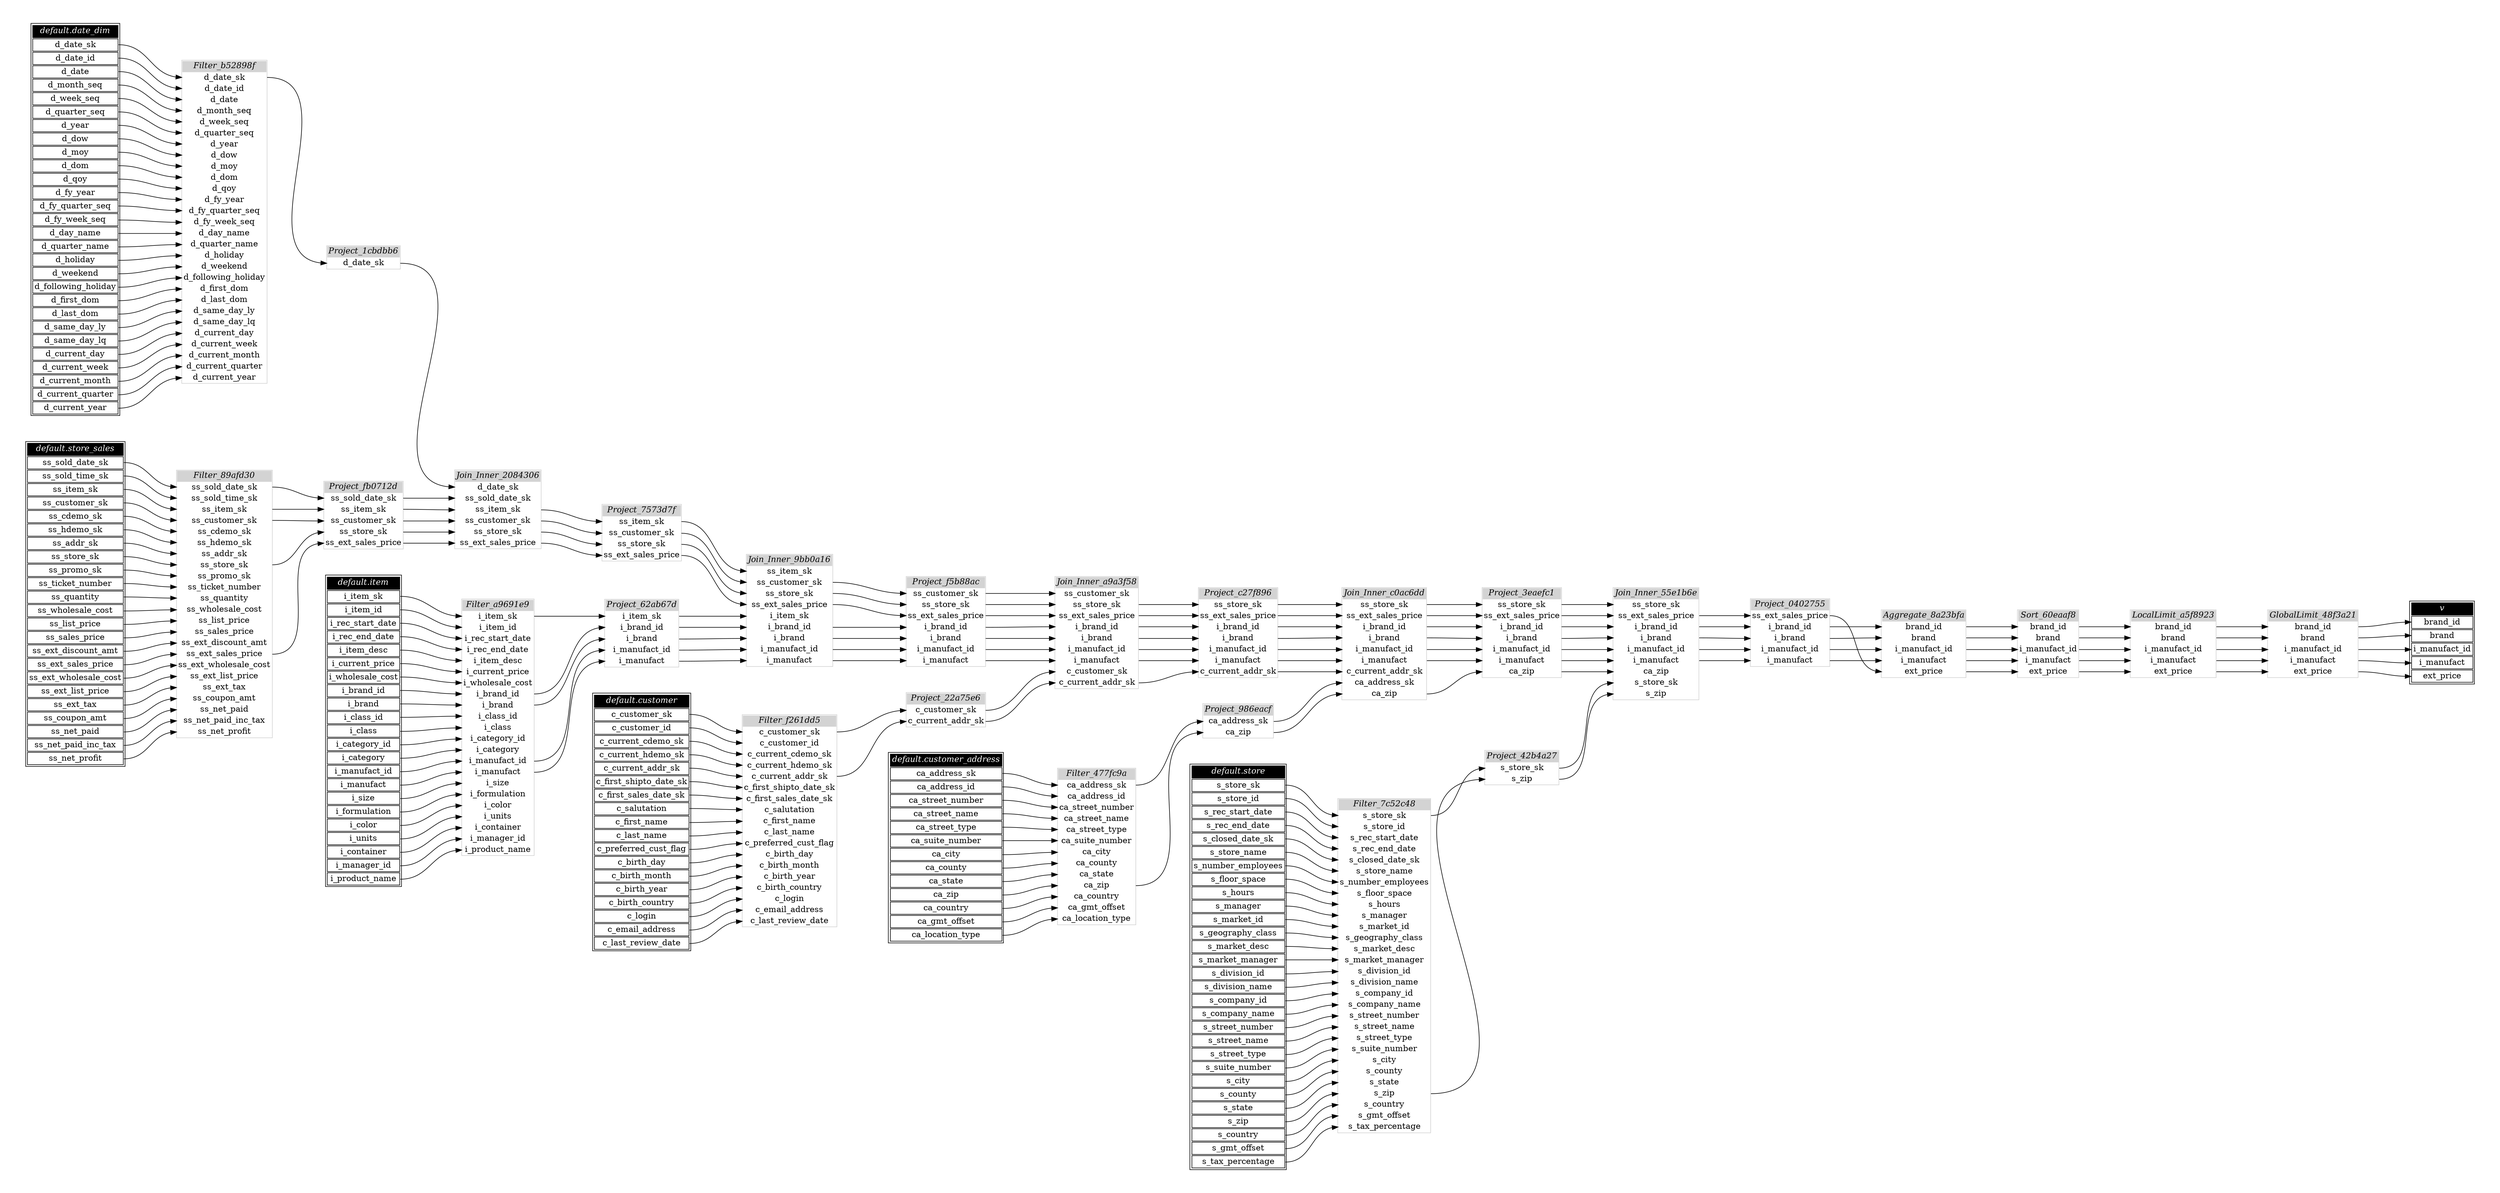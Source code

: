 // Automatically generated by TPCDSFlowTestSuite


digraph {
  graph [pad="0.5" nodesep="0.5" ranksep="1" fontname="Helvetica" rankdir=LR];
  node [shape=plaintext]

  
"Aggregate_8a23bfa" [label=<
<table color="lightgray" border="1" cellborder="0" cellspacing="0">
  <tr><td bgcolor="lightgray" port="nodeName"><i>Aggregate_8a23bfa</i></td></tr>
  <tr><td port="0">brand_id</td></tr>
<tr><td port="1">brand</td></tr>
<tr><td port="2">i_manufact_id</td></tr>
<tr><td port="3">i_manufact</td></tr>
<tr><td port="4">ext_price</td></tr>
</table>>];
     

"Filter_477fc9a" [label=<
<table color="lightgray" border="1" cellborder="0" cellspacing="0">
  <tr><td bgcolor="lightgray" port="nodeName"><i>Filter_477fc9a</i></td></tr>
  <tr><td port="0">ca_address_sk</td></tr>
<tr><td port="1">ca_address_id</td></tr>
<tr><td port="2">ca_street_number</td></tr>
<tr><td port="3">ca_street_name</td></tr>
<tr><td port="4">ca_street_type</td></tr>
<tr><td port="5">ca_suite_number</td></tr>
<tr><td port="6">ca_city</td></tr>
<tr><td port="7">ca_county</td></tr>
<tr><td port="8">ca_state</td></tr>
<tr><td port="9">ca_zip</td></tr>
<tr><td port="10">ca_country</td></tr>
<tr><td port="11">ca_gmt_offset</td></tr>
<tr><td port="12">ca_location_type</td></tr>
</table>>];
     

"Filter_7c52c48" [label=<
<table color="lightgray" border="1" cellborder="0" cellspacing="0">
  <tr><td bgcolor="lightgray" port="nodeName"><i>Filter_7c52c48</i></td></tr>
  <tr><td port="0">s_store_sk</td></tr>
<tr><td port="1">s_store_id</td></tr>
<tr><td port="2">s_rec_start_date</td></tr>
<tr><td port="3">s_rec_end_date</td></tr>
<tr><td port="4">s_closed_date_sk</td></tr>
<tr><td port="5">s_store_name</td></tr>
<tr><td port="6">s_number_employees</td></tr>
<tr><td port="7">s_floor_space</td></tr>
<tr><td port="8">s_hours</td></tr>
<tr><td port="9">s_manager</td></tr>
<tr><td port="10">s_market_id</td></tr>
<tr><td port="11">s_geography_class</td></tr>
<tr><td port="12">s_market_desc</td></tr>
<tr><td port="13">s_market_manager</td></tr>
<tr><td port="14">s_division_id</td></tr>
<tr><td port="15">s_division_name</td></tr>
<tr><td port="16">s_company_id</td></tr>
<tr><td port="17">s_company_name</td></tr>
<tr><td port="18">s_street_number</td></tr>
<tr><td port="19">s_street_name</td></tr>
<tr><td port="20">s_street_type</td></tr>
<tr><td port="21">s_suite_number</td></tr>
<tr><td port="22">s_city</td></tr>
<tr><td port="23">s_county</td></tr>
<tr><td port="24">s_state</td></tr>
<tr><td port="25">s_zip</td></tr>
<tr><td port="26">s_country</td></tr>
<tr><td port="27">s_gmt_offset</td></tr>
<tr><td port="28">s_tax_percentage</td></tr>
</table>>];
     

"Filter_89afd30" [label=<
<table color="lightgray" border="1" cellborder="0" cellspacing="0">
  <tr><td bgcolor="lightgray" port="nodeName"><i>Filter_89afd30</i></td></tr>
  <tr><td port="0">ss_sold_date_sk</td></tr>
<tr><td port="1">ss_sold_time_sk</td></tr>
<tr><td port="2">ss_item_sk</td></tr>
<tr><td port="3">ss_customer_sk</td></tr>
<tr><td port="4">ss_cdemo_sk</td></tr>
<tr><td port="5">ss_hdemo_sk</td></tr>
<tr><td port="6">ss_addr_sk</td></tr>
<tr><td port="7">ss_store_sk</td></tr>
<tr><td port="8">ss_promo_sk</td></tr>
<tr><td port="9">ss_ticket_number</td></tr>
<tr><td port="10">ss_quantity</td></tr>
<tr><td port="11">ss_wholesale_cost</td></tr>
<tr><td port="12">ss_list_price</td></tr>
<tr><td port="13">ss_sales_price</td></tr>
<tr><td port="14">ss_ext_discount_amt</td></tr>
<tr><td port="15">ss_ext_sales_price</td></tr>
<tr><td port="16">ss_ext_wholesale_cost</td></tr>
<tr><td port="17">ss_ext_list_price</td></tr>
<tr><td port="18">ss_ext_tax</td></tr>
<tr><td port="19">ss_coupon_amt</td></tr>
<tr><td port="20">ss_net_paid</td></tr>
<tr><td port="21">ss_net_paid_inc_tax</td></tr>
<tr><td port="22">ss_net_profit</td></tr>
</table>>];
     

"Filter_a9691e9" [label=<
<table color="lightgray" border="1" cellborder="0" cellspacing="0">
  <tr><td bgcolor="lightgray" port="nodeName"><i>Filter_a9691e9</i></td></tr>
  <tr><td port="0">i_item_sk</td></tr>
<tr><td port="1">i_item_id</td></tr>
<tr><td port="2">i_rec_start_date</td></tr>
<tr><td port="3">i_rec_end_date</td></tr>
<tr><td port="4">i_item_desc</td></tr>
<tr><td port="5">i_current_price</td></tr>
<tr><td port="6">i_wholesale_cost</td></tr>
<tr><td port="7">i_brand_id</td></tr>
<tr><td port="8">i_brand</td></tr>
<tr><td port="9">i_class_id</td></tr>
<tr><td port="10">i_class</td></tr>
<tr><td port="11">i_category_id</td></tr>
<tr><td port="12">i_category</td></tr>
<tr><td port="13">i_manufact_id</td></tr>
<tr><td port="14">i_manufact</td></tr>
<tr><td port="15">i_size</td></tr>
<tr><td port="16">i_formulation</td></tr>
<tr><td port="17">i_color</td></tr>
<tr><td port="18">i_units</td></tr>
<tr><td port="19">i_container</td></tr>
<tr><td port="20">i_manager_id</td></tr>
<tr><td port="21">i_product_name</td></tr>
</table>>];
     

"Filter_b52898f" [label=<
<table color="lightgray" border="1" cellborder="0" cellspacing="0">
  <tr><td bgcolor="lightgray" port="nodeName"><i>Filter_b52898f</i></td></tr>
  <tr><td port="0">d_date_sk</td></tr>
<tr><td port="1">d_date_id</td></tr>
<tr><td port="2">d_date</td></tr>
<tr><td port="3">d_month_seq</td></tr>
<tr><td port="4">d_week_seq</td></tr>
<tr><td port="5">d_quarter_seq</td></tr>
<tr><td port="6">d_year</td></tr>
<tr><td port="7">d_dow</td></tr>
<tr><td port="8">d_moy</td></tr>
<tr><td port="9">d_dom</td></tr>
<tr><td port="10">d_qoy</td></tr>
<tr><td port="11">d_fy_year</td></tr>
<tr><td port="12">d_fy_quarter_seq</td></tr>
<tr><td port="13">d_fy_week_seq</td></tr>
<tr><td port="14">d_day_name</td></tr>
<tr><td port="15">d_quarter_name</td></tr>
<tr><td port="16">d_holiday</td></tr>
<tr><td port="17">d_weekend</td></tr>
<tr><td port="18">d_following_holiday</td></tr>
<tr><td port="19">d_first_dom</td></tr>
<tr><td port="20">d_last_dom</td></tr>
<tr><td port="21">d_same_day_ly</td></tr>
<tr><td port="22">d_same_day_lq</td></tr>
<tr><td port="23">d_current_day</td></tr>
<tr><td port="24">d_current_week</td></tr>
<tr><td port="25">d_current_month</td></tr>
<tr><td port="26">d_current_quarter</td></tr>
<tr><td port="27">d_current_year</td></tr>
</table>>];
     

"Filter_f261dd5" [label=<
<table color="lightgray" border="1" cellborder="0" cellspacing="0">
  <tr><td bgcolor="lightgray" port="nodeName"><i>Filter_f261dd5</i></td></tr>
  <tr><td port="0">c_customer_sk</td></tr>
<tr><td port="1">c_customer_id</td></tr>
<tr><td port="2">c_current_cdemo_sk</td></tr>
<tr><td port="3">c_current_hdemo_sk</td></tr>
<tr><td port="4">c_current_addr_sk</td></tr>
<tr><td port="5">c_first_shipto_date_sk</td></tr>
<tr><td port="6">c_first_sales_date_sk</td></tr>
<tr><td port="7">c_salutation</td></tr>
<tr><td port="8">c_first_name</td></tr>
<tr><td port="9">c_last_name</td></tr>
<tr><td port="10">c_preferred_cust_flag</td></tr>
<tr><td port="11">c_birth_day</td></tr>
<tr><td port="12">c_birth_month</td></tr>
<tr><td port="13">c_birth_year</td></tr>
<tr><td port="14">c_birth_country</td></tr>
<tr><td port="15">c_login</td></tr>
<tr><td port="16">c_email_address</td></tr>
<tr><td port="17">c_last_review_date</td></tr>
</table>>];
     

"GlobalLimit_48f3a21" [label=<
<table color="lightgray" border="1" cellborder="0" cellspacing="0">
  <tr><td bgcolor="lightgray" port="nodeName"><i>GlobalLimit_48f3a21</i></td></tr>
  <tr><td port="0">brand_id</td></tr>
<tr><td port="1">brand</td></tr>
<tr><td port="2">i_manufact_id</td></tr>
<tr><td port="3">i_manufact</td></tr>
<tr><td port="4">ext_price</td></tr>
</table>>];
     

"Join_Inner_2084306" [label=<
<table color="lightgray" border="1" cellborder="0" cellspacing="0">
  <tr><td bgcolor="lightgray" port="nodeName"><i>Join_Inner_2084306</i></td></tr>
  <tr><td port="0">d_date_sk</td></tr>
<tr><td port="1">ss_sold_date_sk</td></tr>
<tr><td port="2">ss_item_sk</td></tr>
<tr><td port="3">ss_customer_sk</td></tr>
<tr><td port="4">ss_store_sk</td></tr>
<tr><td port="5">ss_ext_sales_price</td></tr>
</table>>];
     

"Join_Inner_55e1b6e" [label=<
<table color="lightgray" border="1" cellborder="0" cellspacing="0">
  <tr><td bgcolor="lightgray" port="nodeName"><i>Join_Inner_55e1b6e</i></td></tr>
  <tr><td port="0">ss_store_sk</td></tr>
<tr><td port="1">ss_ext_sales_price</td></tr>
<tr><td port="2">i_brand_id</td></tr>
<tr><td port="3">i_brand</td></tr>
<tr><td port="4">i_manufact_id</td></tr>
<tr><td port="5">i_manufact</td></tr>
<tr><td port="6">ca_zip</td></tr>
<tr><td port="7">s_store_sk</td></tr>
<tr><td port="8">s_zip</td></tr>
</table>>];
     

"Join_Inner_9bb0a16" [label=<
<table color="lightgray" border="1" cellborder="0" cellspacing="0">
  <tr><td bgcolor="lightgray" port="nodeName"><i>Join_Inner_9bb0a16</i></td></tr>
  <tr><td port="0">ss_item_sk</td></tr>
<tr><td port="1">ss_customer_sk</td></tr>
<tr><td port="2">ss_store_sk</td></tr>
<tr><td port="3">ss_ext_sales_price</td></tr>
<tr><td port="4">i_item_sk</td></tr>
<tr><td port="5">i_brand_id</td></tr>
<tr><td port="6">i_brand</td></tr>
<tr><td port="7">i_manufact_id</td></tr>
<tr><td port="8">i_manufact</td></tr>
</table>>];
     

"Join_Inner_a9a3f58" [label=<
<table color="lightgray" border="1" cellborder="0" cellspacing="0">
  <tr><td bgcolor="lightgray" port="nodeName"><i>Join_Inner_a9a3f58</i></td></tr>
  <tr><td port="0">ss_customer_sk</td></tr>
<tr><td port="1">ss_store_sk</td></tr>
<tr><td port="2">ss_ext_sales_price</td></tr>
<tr><td port="3">i_brand_id</td></tr>
<tr><td port="4">i_brand</td></tr>
<tr><td port="5">i_manufact_id</td></tr>
<tr><td port="6">i_manufact</td></tr>
<tr><td port="7">c_customer_sk</td></tr>
<tr><td port="8">c_current_addr_sk</td></tr>
</table>>];
     

"Join_Inner_c0ac6dd" [label=<
<table color="lightgray" border="1" cellborder="0" cellspacing="0">
  <tr><td bgcolor="lightgray" port="nodeName"><i>Join_Inner_c0ac6dd</i></td></tr>
  <tr><td port="0">ss_store_sk</td></tr>
<tr><td port="1">ss_ext_sales_price</td></tr>
<tr><td port="2">i_brand_id</td></tr>
<tr><td port="3">i_brand</td></tr>
<tr><td port="4">i_manufact_id</td></tr>
<tr><td port="5">i_manufact</td></tr>
<tr><td port="6">c_current_addr_sk</td></tr>
<tr><td port="7">ca_address_sk</td></tr>
<tr><td port="8">ca_zip</td></tr>
</table>>];
     

"LocalLimit_a5f8923" [label=<
<table color="lightgray" border="1" cellborder="0" cellspacing="0">
  <tr><td bgcolor="lightgray" port="nodeName"><i>LocalLimit_a5f8923</i></td></tr>
  <tr><td port="0">brand_id</td></tr>
<tr><td port="1">brand</td></tr>
<tr><td port="2">i_manufact_id</td></tr>
<tr><td port="3">i_manufact</td></tr>
<tr><td port="4">ext_price</td></tr>
</table>>];
     

"Project_0402755" [label=<
<table color="lightgray" border="1" cellborder="0" cellspacing="0">
  <tr><td bgcolor="lightgray" port="nodeName"><i>Project_0402755</i></td></tr>
  <tr><td port="0">ss_ext_sales_price</td></tr>
<tr><td port="1">i_brand_id</td></tr>
<tr><td port="2">i_brand</td></tr>
<tr><td port="3">i_manufact_id</td></tr>
<tr><td port="4">i_manufact</td></tr>
</table>>];
     

"Project_1cbdbb6" [label=<
<table color="lightgray" border="1" cellborder="0" cellspacing="0">
  <tr><td bgcolor="lightgray" port="nodeName"><i>Project_1cbdbb6</i></td></tr>
  <tr><td port="0">d_date_sk</td></tr>
</table>>];
     

"Project_22a75e6" [label=<
<table color="lightgray" border="1" cellborder="0" cellspacing="0">
  <tr><td bgcolor="lightgray" port="nodeName"><i>Project_22a75e6</i></td></tr>
  <tr><td port="0">c_customer_sk</td></tr>
<tr><td port="1">c_current_addr_sk</td></tr>
</table>>];
     

"Project_3eaefc1" [label=<
<table color="lightgray" border="1" cellborder="0" cellspacing="0">
  <tr><td bgcolor="lightgray" port="nodeName"><i>Project_3eaefc1</i></td></tr>
  <tr><td port="0">ss_store_sk</td></tr>
<tr><td port="1">ss_ext_sales_price</td></tr>
<tr><td port="2">i_brand_id</td></tr>
<tr><td port="3">i_brand</td></tr>
<tr><td port="4">i_manufact_id</td></tr>
<tr><td port="5">i_manufact</td></tr>
<tr><td port="6">ca_zip</td></tr>
</table>>];
     

"Project_42b4a27" [label=<
<table color="lightgray" border="1" cellborder="0" cellspacing="0">
  <tr><td bgcolor="lightgray" port="nodeName"><i>Project_42b4a27</i></td></tr>
  <tr><td port="0">s_store_sk</td></tr>
<tr><td port="1">s_zip</td></tr>
</table>>];
     

"Project_62ab67d" [label=<
<table color="lightgray" border="1" cellborder="0" cellspacing="0">
  <tr><td bgcolor="lightgray" port="nodeName"><i>Project_62ab67d</i></td></tr>
  <tr><td port="0">i_item_sk</td></tr>
<tr><td port="1">i_brand_id</td></tr>
<tr><td port="2">i_brand</td></tr>
<tr><td port="3">i_manufact_id</td></tr>
<tr><td port="4">i_manufact</td></tr>
</table>>];
     

"Project_7573d7f" [label=<
<table color="lightgray" border="1" cellborder="0" cellspacing="0">
  <tr><td bgcolor="lightgray" port="nodeName"><i>Project_7573d7f</i></td></tr>
  <tr><td port="0">ss_item_sk</td></tr>
<tr><td port="1">ss_customer_sk</td></tr>
<tr><td port="2">ss_store_sk</td></tr>
<tr><td port="3">ss_ext_sales_price</td></tr>
</table>>];
     

"Project_986eacf" [label=<
<table color="lightgray" border="1" cellborder="0" cellspacing="0">
  <tr><td bgcolor="lightgray" port="nodeName"><i>Project_986eacf</i></td></tr>
  <tr><td port="0">ca_address_sk</td></tr>
<tr><td port="1">ca_zip</td></tr>
</table>>];
     

"Project_c27f896" [label=<
<table color="lightgray" border="1" cellborder="0" cellspacing="0">
  <tr><td bgcolor="lightgray" port="nodeName"><i>Project_c27f896</i></td></tr>
  <tr><td port="0">ss_store_sk</td></tr>
<tr><td port="1">ss_ext_sales_price</td></tr>
<tr><td port="2">i_brand_id</td></tr>
<tr><td port="3">i_brand</td></tr>
<tr><td port="4">i_manufact_id</td></tr>
<tr><td port="5">i_manufact</td></tr>
<tr><td port="6">c_current_addr_sk</td></tr>
</table>>];
     

"Project_f5b88ac" [label=<
<table color="lightgray" border="1" cellborder="0" cellspacing="0">
  <tr><td bgcolor="lightgray" port="nodeName"><i>Project_f5b88ac</i></td></tr>
  <tr><td port="0">ss_customer_sk</td></tr>
<tr><td port="1">ss_store_sk</td></tr>
<tr><td port="2">ss_ext_sales_price</td></tr>
<tr><td port="3">i_brand_id</td></tr>
<tr><td port="4">i_brand</td></tr>
<tr><td port="5">i_manufact_id</td></tr>
<tr><td port="6">i_manufact</td></tr>
</table>>];
     

"Project_fb0712d" [label=<
<table color="lightgray" border="1" cellborder="0" cellspacing="0">
  <tr><td bgcolor="lightgray" port="nodeName"><i>Project_fb0712d</i></td></tr>
  <tr><td port="0">ss_sold_date_sk</td></tr>
<tr><td port="1">ss_item_sk</td></tr>
<tr><td port="2">ss_customer_sk</td></tr>
<tr><td port="3">ss_store_sk</td></tr>
<tr><td port="4">ss_ext_sales_price</td></tr>
</table>>];
     

"Sort_60eaaf8" [label=<
<table color="lightgray" border="1" cellborder="0" cellspacing="0">
  <tr><td bgcolor="lightgray" port="nodeName"><i>Sort_60eaaf8</i></td></tr>
  <tr><td port="0">brand_id</td></tr>
<tr><td port="1">brand</td></tr>
<tr><td port="2">i_manufact_id</td></tr>
<tr><td port="3">i_manufact</td></tr>
<tr><td port="4">ext_price</td></tr>
</table>>];
     

"default.customer" [color="black" label=<
<table>
  <tr><td bgcolor="black" port="nodeName"><i><font color="white">default.customer</font></i></td></tr>
  <tr><td port="0">c_customer_sk</td></tr>
<tr><td port="1">c_customer_id</td></tr>
<tr><td port="2">c_current_cdemo_sk</td></tr>
<tr><td port="3">c_current_hdemo_sk</td></tr>
<tr><td port="4">c_current_addr_sk</td></tr>
<tr><td port="5">c_first_shipto_date_sk</td></tr>
<tr><td port="6">c_first_sales_date_sk</td></tr>
<tr><td port="7">c_salutation</td></tr>
<tr><td port="8">c_first_name</td></tr>
<tr><td port="9">c_last_name</td></tr>
<tr><td port="10">c_preferred_cust_flag</td></tr>
<tr><td port="11">c_birth_day</td></tr>
<tr><td port="12">c_birth_month</td></tr>
<tr><td port="13">c_birth_year</td></tr>
<tr><td port="14">c_birth_country</td></tr>
<tr><td port="15">c_login</td></tr>
<tr><td port="16">c_email_address</td></tr>
<tr><td port="17">c_last_review_date</td></tr>
</table>>];
     

"default.customer_address" [color="black" label=<
<table>
  <tr><td bgcolor="black" port="nodeName"><i><font color="white">default.customer_address</font></i></td></tr>
  <tr><td port="0">ca_address_sk</td></tr>
<tr><td port="1">ca_address_id</td></tr>
<tr><td port="2">ca_street_number</td></tr>
<tr><td port="3">ca_street_name</td></tr>
<tr><td port="4">ca_street_type</td></tr>
<tr><td port="5">ca_suite_number</td></tr>
<tr><td port="6">ca_city</td></tr>
<tr><td port="7">ca_county</td></tr>
<tr><td port="8">ca_state</td></tr>
<tr><td port="9">ca_zip</td></tr>
<tr><td port="10">ca_country</td></tr>
<tr><td port="11">ca_gmt_offset</td></tr>
<tr><td port="12">ca_location_type</td></tr>
</table>>];
     

"default.date_dim" [color="black" label=<
<table>
  <tr><td bgcolor="black" port="nodeName"><i><font color="white">default.date_dim</font></i></td></tr>
  <tr><td port="0">d_date_sk</td></tr>
<tr><td port="1">d_date_id</td></tr>
<tr><td port="2">d_date</td></tr>
<tr><td port="3">d_month_seq</td></tr>
<tr><td port="4">d_week_seq</td></tr>
<tr><td port="5">d_quarter_seq</td></tr>
<tr><td port="6">d_year</td></tr>
<tr><td port="7">d_dow</td></tr>
<tr><td port="8">d_moy</td></tr>
<tr><td port="9">d_dom</td></tr>
<tr><td port="10">d_qoy</td></tr>
<tr><td port="11">d_fy_year</td></tr>
<tr><td port="12">d_fy_quarter_seq</td></tr>
<tr><td port="13">d_fy_week_seq</td></tr>
<tr><td port="14">d_day_name</td></tr>
<tr><td port="15">d_quarter_name</td></tr>
<tr><td port="16">d_holiday</td></tr>
<tr><td port="17">d_weekend</td></tr>
<tr><td port="18">d_following_holiday</td></tr>
<tr><td port="19">d_first_dom</td></tr>
<tr><td port="20">d_last_dom</td></tr>
<tr><td port="21">d_same_day_ly</td></tr>
<tr><td port="22">d_same_day_lq</td></tr>
<tr><td port="23">d_current_day</td></tr>
<tr><td port="24">d_current_week</td></tr>
<tr><td port="25">d_current_month</td></tr>
<tr><td port="26">d_current_quarter</td></tr>
<tr><td port="27">d_current_year</td></tr>
</table>>];
     

"default.item" [color="black" label=<
<table>
  <tr><td bgcolor="black" port="nodeName"><i><font color="white">default.item</font></i></td></tr>
  <tr><td port="0">i_item_sk</td></tr>
<tr><td port="1">i_item_id</td></tr>
<tr><td port="2">i_rec_start_date</td></tr>
<tr><td port="3">i_rec_end_date</td></tr>
<tr><td port="4">i_item_desc</td></tr>
<tr><td port="5">i_current_price</td></tr>
<tr><td port="6">i_wholesale_cost</td></tr>
<tr><td port="7">i_brand_id</td></tr>
<tr><td port="8">i_brand</td></tr>
<tr><td port="9">i_class_id</td></tr>
<tr><td port="10">i_class</td></tr>
<tr><td port="11">i_category_id</td></tr>
<tr><td port="12">i_category</td></tr>
<tr><td port="13">i_manufact_id</td></tr>
<tr><td port="14">i_manufact</td></tr>
<tr><td port="15">i_size</td></tr>
<tr><td port="16">i_formulation</td></tr>
<tr><td port="17">i_color</td></tr>
<tr><td port="18">i_units</td></tr>
<tr><td port="19">i_container</td></tr>
<tr><td port="20">i_manager_id</td></tr>
<tr><td port="21">i_product_name</td></tr>
</table>>];
     

"default.store" [color="black" label=<
<table>
  <tr><td bgcolor="black" port="nodeName"><i><font color="white">default.store</font></i></td></tr>
  <tr><td port="0">s_store_sk</td></tr>
<tr><td port="1">s_store_id</td></tr>
<tr><td port="2">s_rec_start_date</td></tr>
<tr><td port="3">s_rec_end_date</td></tr>
<tr><td port="4">s_closed_date_sk</td></tr>
<tr><td port="5">s_store_name</td></tr>
<tr><td port="6">s_number_employees</td></tr>
<tr><td port="7">s_floor_space</td></tr>
<tr><td port="8">s_hours</td></tr>
<tr><td port="9">s_manager</td></tr>
<tr><td port="10">s_market_id</td></tr>
<tr><td port="11">s_geography_class</td></tr>
<tr><td port="12">s_market_desc</td></tr>
<tr><td port="13">s_market_manager</td></tr>
<tr><td port="14">s_division_id</td></tr>
<tr><td port="15">s_division_name</td></tr>
<tr><td port="16">s_company_id</td></tr>
<tr><td port="17">s_company_name</td></tr>
<tr><td port="18">s_street_number</td></tr>
<tr><td port="19">s_street_name</td></tr>
<tr><td port="20">s_street_type</td></tr>
<tr><td port="21">s_suite_number</td></tr>
<tr><td port="22">s_city</td></tr>
<tr><td port="23">s_county</td></tr>
<tr><td port="24">s_state</td></tr>
<tr><td port="25">s_zip</td></tr>
<tr><td port="26">s_country</td></tr>
<tr><td port="27">s_gmt_offset</td></tr>
<tr><td port="28">s_tax_percentage</td></tr>
</table>>];
     

"default.store_sales" [color="black" label=<
<table>
  <tr><td bgcolor="black" port="nodeName"><i><font color="white">default.store_sales</font></i></td></tr>
  <tr><td port="0">ss_sold_date_sk</td></tr>
<tr><td port="1">ss_sold_time_sk</td></tr>
<tr><td port="2">ss_item_sk</td></tr>
<tr><td port="3">ss_customer_sk</td></tr>
<tr><td port="4">ss_cdemo_sk</td></tr>
<tr><td port="5">ss_hdemo_sk</td></tr>
<tr><td port="6">ss_addr_sk</td></tr>
<tr><td port="7">ss_store_sk</td></tr>
<tr><td port="8">ss_promo_sk</td></tr>
<tr><td port="9">ss_ticket_number</td></tr>
<tr><td port="10">ss_quantity</td></tr>
<tr><td port="11">ss_wholesale_cost</td></tr>
<tr><td port="12">ss_list_price</td></tr>
<tr><td port="13">ss_sales_price</td></tr>
<tr><td port="14">ss_ext_discount_amt</td></tr>
<tr><td port="15">ss_ext_sales_price</td></tr>
<tr><td port="16">ss_ext_wholesale_cost</td></tr>
<tr><td port="17">ss_ext_list_price</td></tr>
<tr><td port="18">ss_ext_tax</td></tr>
<tr><td port="19">ss_coupon_amt</td></tr>
<tr><td port="20">ss_net_paid</td></tr>
<tr><td port="21">ss_net_paid_inc_tax</td></tr>
<tr><td port="22">ss_net_profit</td></tr>
</table>>];
     

"v" [color="black" label=<
<table>
  <tr><td bgcolor="black" port="nodeName"><i><font color="white">v</font></i></td></tr>
  <tr><td port="0">brand_id</td></tr>
<tr><td port="1">brand</td></tr>
<tr><td port="2">i_manufact_id</td></tr>
<tr><td port="3">i_manufact</td></tr>
<tr><td port="4">ext_price</td></tr>
</table>>];
     
  "Aggregate_8a23bfa":0 -> "Sort_60eaaf8":0;
"Aggregate_8a23bfa":1 -> "Sort_60eaaf8":1;
"Aggregate_8a23bfa":2 -> "Sort_60eaaf8":2;
"Aggregate_8a23bfa":3 -> "Sort_60eaaf8":3;
"Aggregate_8a23bfa":4 -> "Sort_60eaaf8":4;
"Filter_477fc9a":0 -> "Project_986eacf":0;
"Filter_477fc9a":9 -> "Project_986eacf":1;
"Filter_7c52c48":0 -> "Project_42b4a27":0;
"Filter_7c52c48":25 -> "Project_42b4a27":1;
"Filter_89afd30":0 -> "Project_fb0712d":0;
"Filter_89afd30":15 -> "Project_fb0712d":4;
"Filter_89afd30":2 -> "Project_fb0712d":1;
"Filter_89afd30":3 -> "Project_fb0712d":2;
"Filter_89afd30":7 -> "Project_fb0712d":3;
"Filter_a9691e9":0 -> "Project_62ab67d":0;
"Filter_a9691e9":13 -> "Project_62ab67d":3;
"Filter_a9691e9":14 -> "Project_62ab67d":4;
"Filter_a9691e9":7 -> "Project_62ab67d":1;
"Filter_a9691e9":8 -> "Project_62ab67d":2;
"Filter_b52898f":0 -> "Project_1cbdbb6":0;
"Filter_f261dd5":0 -> "Project_22a75e6":0;
"Filter_f261dd5":4 -> "Project_22a75e6":1;
"GlobalLimit_48f3a21":0 -> "v":0;
"GlobalLimit_48f3a21":1 -> "v":1;
"GlobalLimit_48f3a21":2 -> "v":2;
"GlobalLimit_48f3a21":3 -> "v":3;
"GlobalLimit_48f3a21":4 -> "v":4;
"Join_Inner_2084306":2 -> "Project_7573d7f":0;
"Join_Inner_2084306":3 -> "Project_7573d7f":1;
"Join_Inner_2084306":4 -> "Project_7573d7f":2;
"Join_Inner_2084306":5 -> "Project_7573d7f":3;
"Join_Inner_55e1b6e":1 -> "Project_0402755":0;
"Join_Inner_55e1b6e":2 -> "Project_0402755":1;
"Join_Inner_55e1b6e":3 -> "Project_0402755":2;
"Join_Inner_55e1b6e":4 -> "Project_0402755":3;
"Join_Inner_55e1b6e":5 -> "Project_0402755":4;
"Join_Inner_9bb0a16":1 -> "Project_f5b88ac":0;
"Join_Inner_9bb0a16":2 -> "Project_f5b88ac":1;
"Join_Inner_9bb0a16":3 -> "Project_f5b88ac":2;
"Join_Inner_9bb0a16":5 -> "Project_f5b88ac":3;
"Join_Inner_9bb0a16":6 -> "Project_f5b88ac":4;
"Join_Inner_9bb0a16":7 -> "Project_f5b88ac":5;
"Join_Inner_9bb0a16":8 -> "Project_f5b88ac":6;
"Join_Inner_a9a3f58":1 -> "Project_c27f896":0;
"Join_Inner_a9a3f58":2 -> "Project_c27f896":1;
"Join_Inner_a9a3f58":3 -> "Project_c27f896":2;
"Join_Inner_a9a3f58":4 -> "Project_c27f896":3;
"Join_Inner_a9a3f58":5 -> "Project_c27f896":4;
"Join_Inner_a9a3f58":6 -> "Project_c27f896":5;
"Join_Inner_a9a3f58":8 -> "Project_c27f896":6;
"Join_Inner_c0ac6dd":0 -> "Project_3eaefc1":0;
"Join_Inner_c0ac6dd":1 -> "Project_3eaefc1":1;
"Join_Inner_c0ac6dd":2 -> "Project_3eaefc1":2;
"Join_Inner_c0ac6dd":3 -> "Project_3eaefc1":3;
"Join_Inner_c0ac6dd":4 -> "Project_3eaefc1":4;
"Join_Inner_c0ac6dd":5 -> "Project_3eaefc1":5;
"Join_Inner_c0ac6dd":8 -> "Project_3eaefc1":6;
"LocalLimit_a5f8923":0 -> "GlobalLimit_48f3a21":0;
"LocalLimit_a5f8923":1 -> "GlobalLimit_48f3a21":1;
"LocalLimit_a5f8923":2 -> "GlobalLimit_48f3a21":2;
"LocalLimit_a5f8923":3 -> "GlobalLimit_48f3a21":3;
"LocalLimit_a5f8923":4 -> "GlobalLimit_48f3a21":4;
"Project_0402755":0 -> "Aggregate_8a23bfa":4;
"Project_0402755":1 -> "Aggregate_8a23bfa":0;
"Project_0402755":2 -> "Aggregate_8a23bfa":1;
"Project_0402755":3 -> "Aggregate_8a23bfa":2;
"Project_0402755":4 -> "Aggregate_8a23bfa":3;
"Project_1cbdbb6":0 -> "Join_Inner_2084306":0;
"Project_22a75e6":0 -> "Join_Inner_a9a3f58":7;
"Project_22a75e6":1 -> "Join_Inner_a9a3f58":8;
"Project_3eaefc1":0 -> "Join_Inner_55e1b6e":0;
"Project_3eaefc1":1 -> "Join_Inner_55e1b6e":1;
"Project_3eaefc1":2 -> "Join_Inner_55e1b6e":2;
"Project_3eaefc1":3 -> "Join_Inner_55e1b6e":3;
"Project_3eaefc1":4 -> "Join_Inner_55e1b6e":4;
"Project_3eaefc1":5 -> "Join_Inner_55e1b6e":5;
"Project_3eaefc1":6 -> "Join_Inner_55e1b6e":6;
"Project_42b4a27":0 -> "Join_Inner_55e1b6e":7;
"Project_42b4a27":1 -> "Join_Inner_55e1b6e":8;
"Project_62ab67d":0 -> "Join_Inner_9bb0a16":4;
"Project_62ab67d":1 -> "Join_Inner_9bb0a16":5;
"Project_62ab67d":2 -> "Join_Inner_9bb0a16":6;
"Project_62ab67d":3 -> "Join_Inner_9bb0a16":7;
"Project_62ab67d":4 -> "Join_Inner_9bb0a16":8;
"Project_7573d7f":0 -> "Join_Inner_9bb0a16":0;
"Project_7573d7f":1 -> "Join_Inner_9bb0a16":1;
"Project_7573d7f":2 -> "Join_Inner_9bb0a16":2;
"Project_7573d7f":3 -> "Join_Inner_9bb0a16":3;
"Project_986eacf":0 -> "Join_Inner_c0ac6dd":7;
"Project_986eacf":1 -> "Join_Inner_c0ac6dd":8;
"Project_c27f896":0 -> "Join_Inner_c0ac6dd":0;
"Project_c27f896":1 -> "Join_Inner_c0ac6dd":1;
"Project_c27f896":2 -> "Join_Inner_c0ac6dd":2;
"Project_c27f896":3 -> "Join_Inner_c0ac6dd":3;
"Project_c27f896":4 -> "Join_Inner_c0ac6dd":4;
"Project_c27f896":5 -> "Join_Inner_c0ac6dd":5;
"Project_c27f896":6 -> "Join_Inner_c0ac6dd":6;
"Project_f5b88ac":0 -> "Join_Inner_a9a3f58":0;
"Project_f5b88ac":1 -> "Join_Inner_a9a3f58":1;
"Project_f5b88ac":2 -> "Join_Inner_a9a3f58":2;
"Project_f5b88ac":3 -> "Join_Inner_a9a3f58":3;
"Project_f5b88ac":4 -> "Join_Inner_a9a3f58":4;
"Project_f5b88ac":5 -> "Join_Inner_a9a3f58":5;
"Project_f5b88ac":6 -> "Join_Inner_a9a3f58":6;
"Project_fb0712d":0 -> "Join_Inner_2084306":1;
"Project_fb0712d":1 -> "Join_Inner_2084306":2;
"Project_fb0712d":2 -> "Join_Inner_2084306":3;
"Project_fb0712d":3 -> "Join_Inner_2084306":4;
"Project_fb0712d":4 -> "Join_Inner_2084306":5;
"Sort_60eaaf8":0 -> "LocalLimit_a5f8923":0;
"Sort_60eaaf8":1 -> "LocalLimit_a5f8923":1;
"Sort_60eaaf8":2 -> "LocalLimit_a5f8923":2;
"Sort_60eaaf8":3 -> "LocalLimit_a5f8923":3;
"Sort_60eaaf8":4 -> "LocalLimit_a5f8923":4;
"default.customer":0 -> "Filter_f261dd5":0;
"default.customer":1 -> "Filter_f261dd5":1;
"default.customer":10 -> "Filter_f261dd5":10;
"default.customer":11 -> "Filter_f261dd5":11;
"default.customer":12 -> "Filter_f261dd5":12;
"default.customer":13 -> "Filter_f261dd5":13;
"default.customer":14 -> "Filter_f261dd5":14;
"default.customer":15 -> "Filter_f261dd5":15;
"default.customer":16 -> "Filter_f261dd5":16;
"default.customer":17 -> "Filter_f261dd5":17;
"default.customer":2 -> "Filter_f261dd5":2;
"default.customer":3 -> "Filter_f261dd5":3;
"default.customer":4 -> "Filter_f261dd5":4;
"default.customer":5 -> "Filter_f261dd5":5;
"default.customer":6 -> "Filter_f261dd5":6;
"default.customer":7 -> "Filter_f261dd5":7;
"default.customer":8 -> "Filter_f261dd5":8;
"default.customer":9 -> "Filter_f261dd5":9;
"default.customer_address":0 -> "Filter_477fc9a":0;
"default.customer_address":1 -> "Filter_477fc9a":1;
"default.customer_address":10 -> "Filter_477fc9a":10;
"default.customer_address":11 -> "Filter_477fc9a":11;
"default.customer_address":12 -> "Filter_477fc9a":12;
"default.customer_address":2 -> "Filter_477fc9a":2;
"default.customer_address":3 -> "Filter_477fc9a":3;
"default.customer_address":4 -> "Filter_477fc9a":4;
"default.customer_address":5 -> "Filter_477fc9a":5;
"default.customer_address":6 -> "Filter_477fc9a":6;
"default.customer_address":7 -> "Filter_477fc9a":7;
"default.customer_address":8 -> "Filter_477fc9a":8;
"default.customer_address":9 -> "Filter_477fc9a":9;
"default.date_dim":0 -> "Filter_b52898f":0;
"default.date_dim":1 -> "Filter_b52898f":1;
"default.date_dim":10 -> "Filter_b52898f":10;
"default.date_dim":11 -> "Filter_b52898f":11;
"default.date_dim":12 -> "Filter_b52898f":12;
"default.date_dim":13 -> "Filter_b52898f":13;
"default.date_dim":14 -> "Filter_b52898f":14;
"default.date_dim":15 -> "Filter_b52898f":15;
"default.date_dim":16 -> "Filter_b52898f":16;
"default.date_dim":17 -> "Filter_b52898f":17;
"default.date_dim":18 -> "Filter_b52898f":18;
"default.date_dim":19 -> "Filter_b52898f":19;
"default.date_dim":2 -> "Filter_b52898f":2;
"default.date_dim":20 -> "Filter_b52898f":20;
"default.date_dim":21 -> "Filter_b52898f":21;
"default.date_dim":22 -> "Filter_b52898f":22;
"default.date_dim":23 -> "Filter_b52898f":23;
"default.date_dim":24 -> "Filter_b52898f":24;
"default.date_dim":25 -> "Filter_b52898f":25;
"default.date_dim":26 -> "Filter_b52898f":26;
"default.date_dim":27 -> "Filter_b52898f":27;
"default.date_dim":3 -> "Filter_b52898f":3;
"default.date_dim":4 -> "Filter_b52898f":4;
"default.date_dim":5 -> "Filter_b52898f":5;
"default.date_dim":6 -> "Filter_b52898f":6;
"default.date_dim":7 -> "Filter_b52898f":7;
"default.date_dim":8 -> "Filter_b52898f":8;
"default.date_dim":9 -> "Filter_b52898f":9;
"default.item":0 -> "Filter_a9691e9":0;
"default.item":1 -> "Filter_a9691e9":1;
"default.item":10 -> "Filter_a9691e9":10;
"default.item":11 -> "Filter_a9691e9":11;
"default.item":12 -> "Filter_a9691e9":12;
"default.item":13 -> "Filter_a9691e9":13;
"default.item":14 -> "Filter_a9691e9":14;
"default.item":15 -> "Filter_a9691e9":15;
"default.item":16 -> "Filter_a9691e9":16;
"default.item":17 -> "Filter_a9691e9":17;
"default.item":18 -> "Filter_a9691e9":18;
"default.item":19 -> "Filter_a9691e9":19;
"default.item":2 -> "Filter_a9691e9":2;
"default.item":20 -> "Filter_a9691e9":20;
"default.item":21 -> "Filter_a9691e9":21;
"default.item":3 -> "Filter_a9691e9":3;
"default.item":4 -> "Filter_a9691e9":4;
"default.item":5 -> "Filter_a9691e9":5;
"default.item":6 -> "Filter_a9691e9":6;
"default.item":7 -> "Filter_a9691e9":7;
"default.item":8 -> "Filter_a9691e9":8;
"default.item":9 -> "Filter_a9691e9":9;
"default.store":0 -> "Filter_7c52c48":0;
"default.store":1 -> "Filter_7c52c48":1;
"default.store":10 -> "Filter_7c52c48":10;
"default.store":11 -> "Filter_7c52c48":11;
"default.store":12 -> "Filter_7c52c48":12;
"default.store":13 -> "Filter_7c52c48":13;
"default.store":14 -> "Filter_7c52c48":14;
"default.store":15 -> "Filter_7c52c48":15;
"default.store":16 -> "Filter_7c52c48":16;
"default.store":17 -> "Filter_7c52c48":17;
"default.store":18 -> "Filter_7c52c48":18;
"default.store":19 -> "Filter_7c52c48":19;
"default.store":2 -> "Filter_7c52c48":2;
"default.store":20 -> "Filter_7c52c48":20;
"default.store":21 -> "Filter_7c52c48":21;
"default.store":22 -> "Filter_7c52c48":22;
"default.store":23 -> "Filter_7c52c48":23;
"default.store":24 -> "Filter_7c52c48":24;
"default.store":25 -> "Filter_7c52c48":25;
"default.store":26 -> "Filter_7c52c48":26;
"default.store":27 -> "Filter_7c52c48":27;
"default.store":28 -> "Filter_7c52c48":28;
"default.store":3 -> "Filter_7c52c48":3;
"default.store":4 -> "Filter_7c52c48":4;
"default.store":5 -> "Filter_7c52c48":5;
"default.store":6 -> "Filter_7c52c48":6;
"default.store":7 -> "Filter_7c52c48":7;
"default.store":8 -> "Filter_7c52c48":8;
"default.store":9 -> "Filter_7c52c48":9;
"default.store_sales":0 -> "Filter_89afd30":0;
"default.store_sales":1 -> "Filter_89afd30":1;
"default.store_sales":10 -> "Filter_89afd30":10;
"default.store_sales":11 -> "Filter_89afd30":11;
"default.store_sales":12 -> "Filter_89afd30":12;
"default.store_sales":13 -> "Filter_89afd30":13;
"default.store_sales":14 -> "Filter_89afd30":14;
"default.store_sales":15 -> "Filter_89afd30":15;
"default.store_sales":16 -> "Filter_89afd30":16;
"default.store_sales":17 -> "Filter_89afd30":17;
"default.store_sales":18 -> "Filter_89afd30":18;
"default.store_sales":19 -> "Filter_89afd30":19;
"default.store_sales":2 -> "Filter_89afd30":2;
"default.store_sales":20 -> "Filter_89afd30":20;
"default.store_sales":21 -> "Filter_89afd30":21;
"default.store_sales":22 -> "Filter_89afd30":22;
"default.store_sales":3 -> "Filter_89afd30":3;
"default.store_sales":4 -> "Filter_89afd30":4;
"default.store_sales":5 -> "Filter_89afd30":5;
"default.store_sales":6 -> "Filter_89afd30":6;
"default.store_sales":7 -> "Filter_89afd30":7;
"default.store_sales":8 -> "Filter_89afd30":8;
"default.store_sales":9 -> "Filter_89afd30":9;
}
       